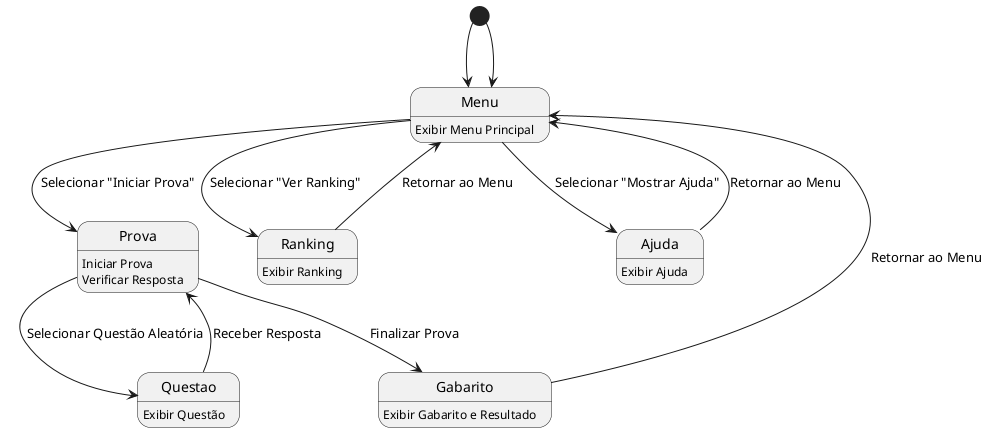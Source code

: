 @startuml
[*] --> Menu
Menu : Exibir Menu Principal

Menu --> Prova : Selecionar "Iniciar Prova"
Prova : Iniciar Prova
Prova --> Questao : Selecionar Questão Aleatória
Questao : Exibir Questão

Questao --> Prova : Receber Resposta
Prova : Verificar Resposta

Prova --> Gabarito : Finalizar Prova
Gabarito : Exibir Gabarito e Resultado

Gabarito --> Menu : Retornar ao Menu

Menu --> Ranking : Selecionar "Ver Ranking"
Ranking : Exibir Ranking

Ranking --> Menu : Retornar ao Menu

Menu --> Ajuda : Selecionar "Mostrar Ajuda"
Ajuda : Exibir Ajuda

Ajuda --> Menu : Retornar ao Menu

[*] --> Menu
@enduml
